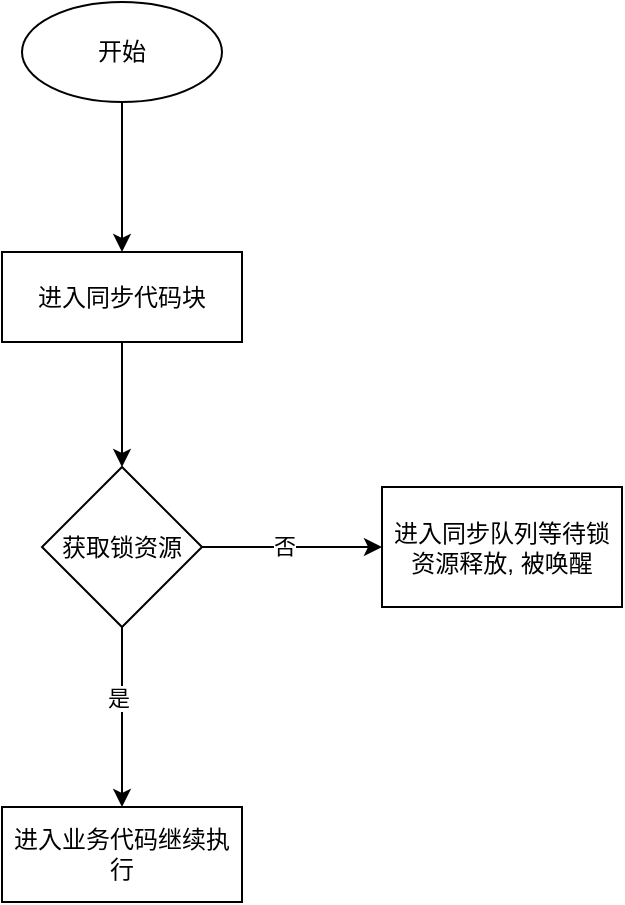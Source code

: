 <mxfile version="14.7.6" type="github">
  <diagram id="WANb2gcBHVUbbiMHorg9" name="第 1 页">
    <mxGraphModel dx="1166" dy="676" grid="1" gridSize="10" guides="1" tooltips="1" connect="1" arrows="1" fold="1" page="1" pageScale="1" pageWidth="827" pageHeight="1169" math="0" shadow="0">
      <root>
        <mxCell id="0" />
        <mxCell id="1" parent="0" />
        <mxCell id="DnrRSFtmFWLPhJW0hfXQ-3" value="" style="edgeStyle=orthogonalEdgeStyle;rounded=0;orthogonalLoop=1;jettySize=auto;html=1;" edge="1" parent="1" source="DnrRSFtmFWLPhJW0hfXQ-1" target="DnrRSFtmFWLPhJW0hfXQ-2">
          <mxGeometry relative="1" as="geometry" />
        </mxCell>
        <mxCell id="DnrRSFtmFWLPhJW0hfXQ-1" value="开始" style="ellipse;whiteSpace=wrap;html=1;" vertex="1" parent="1">
          <mxGeometry x="310" y="80" width="100" height="50" as="geometry" />
        </mxCell>
        <mxCell id="DnrRSFtmFWLPhJW0hfXQ-7" value="" style="edgeStyle=orthogonalEdgeStyle;rounded=0;orthogonalLoop=1;jettySize=auto;html=1;" edge="1" parent="1" source="DnrRSFtmFWLPhJW0hfXQ-2" target="DnrRSFtmFWLPhJW0hfXQ-6">
          <mxGeometry relative="1" as="geometry" />
        </mxCell>
        <mxCell id="DnrRSFtmFWLPhJW0hfXQ-2" value="进入同步代码块" style="whiteSpace=wrap;html=1;" vertex="1" parent="1">
          <mxGeometry x="300" y="205" width="120" height="45" as="geometry" />
        </mxCell>
        <mxCell id="DnrRSFtmFWLPhJW0hfXQ-9" value="" style="edgeStyle=orthogonalEdgeStyle;rounded=0;orthogonalLoop=1;jettySize=auto;html=1;" edge="1" parent="1" source="DnrRSFtmFWLPhJW0hfXQ-6" target="DnrRSFtmFWLPhJW0hfXQ-8">
          <mxGeometry relative="1" as="geometry" />
        </mxCell>
        <mxCell id="DnrRSFtmFWLPhJW0hfXQ-10" value="是" style="edgeLabel;html=1;align=center;verticalAlign=middle;resizable=0;points=[];" vertex="1" connectable="0" parent="DnrRSFtmFWLPhJW0hfXQ-9">
          <mxGeometry x="-0.211" y="-2" relative="1" as="geometry">
            <mxPoint as="offset" />
          </mxGeometry>
        </mxCell>
        <mxCell id="DnrRSFtmFWLPhJW0hfXQ-12" value="" style="edgeStyle=orthogonalEdgeStyle;rounded=0;orthogonalLoop=1;jettySize=auto;html=1;" edge="1" parent="1" source="DnrRSFtmFWLPhJW0hfXQ-6" target="DnrRSFtmFWLPhJW0hfXQ-11">
          <mxGeometry relative="1" as="geometry" />
        </mxCell>
        <mxCell id="DnrRSFtmFWLPhJW0hfXQ-13" value="否" style="edgeLabel;html=1;align=center;verticalAlign=middle;resizable=0;points=[];" vertex="1" connectable="0" parent="DnrRSFtmFWLPhJW0hfXQ-12">
          <mxGeometry x="-0.089" y="2" relative="1" as="geometry">
            <mxPoint y="1" as="offset" />
          </mxGeometry>
        </mxCell>
        <mxCell id="DnrRSFtmFWLPhJW0hfXQ-6" value="&lt;span&gt;获取锁资源&lt;/span&gt;" style="rhombus;whiteSpace=wrap;html=1;" vertex="1" parent="1">
          <mxGeometry x="320" y="312.5" width="80" height="80" as="geometry" />
        </mxCell>
        <mxCell id="DnrRSFtmFWLPhJW0hfXQ-8" value="进入业务代码继续执行" style="whiteSpace=wrap;html=1;" vertex="1" parent="1">
          <mxGeometry x="300" y="482.5" width="120" height="47.5" as="geometry" />
        </mxCell>
        <mxCell id="DnrRSFtmFWLPhJW0hfXQ-11" value="进入同步队列等待锁资源释放, 被唤醒" style="whiteSpace=wrap;html=1;" vertex="1" parent="1">
          <mxGeometry x="490" y="322.5" width="120" height="60" as="geometry" />
        </mxCell>
      </root>
    </mxGraphModel>
  </diagram>
</mxfile>
